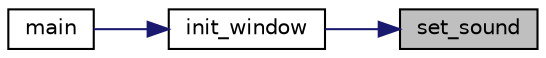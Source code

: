 digraph "set_sound"
{
 // LATEX_PDF_SIZE
  edge [fontname="Helvetica",fontsize="10",labelfontname="Helvetica",labelfontsize="10"];
  node [fontname="Helvetica",fontsize="10",shape=record];
  rankdir="RL";
  Node1 [label="set_sound",height=0.2,width=0.4,color="black", fillcolor="grey75", style="filled", fontcolor="black",tooltip="inisialize all the sound of the game"];
  Node1 -> Node2 [dir="back",color="midnightblue",fontsize="10",style="solid"];
  Node2 [label="init_window",height=0.2,width=0.4,color="black", fillcolor="white", style="filled",URL="$window_8c.html#a612045ba17c465613f7c86ac8ce009d3",tooltip="inisialize all the window of the game"];
  Node2 -> Node3 [dir="back",color="midnightblue",fontsize="10",style="solid"];
  Node3 [label="main",height=0.2,width=0.4,color="black", fillcolor="white", style="filled",URL="$main_8c.html#abf9e6b7e6f15df4b525a2e7705ba3089",tooltip="Main function of the project contain the game loop."];
}
